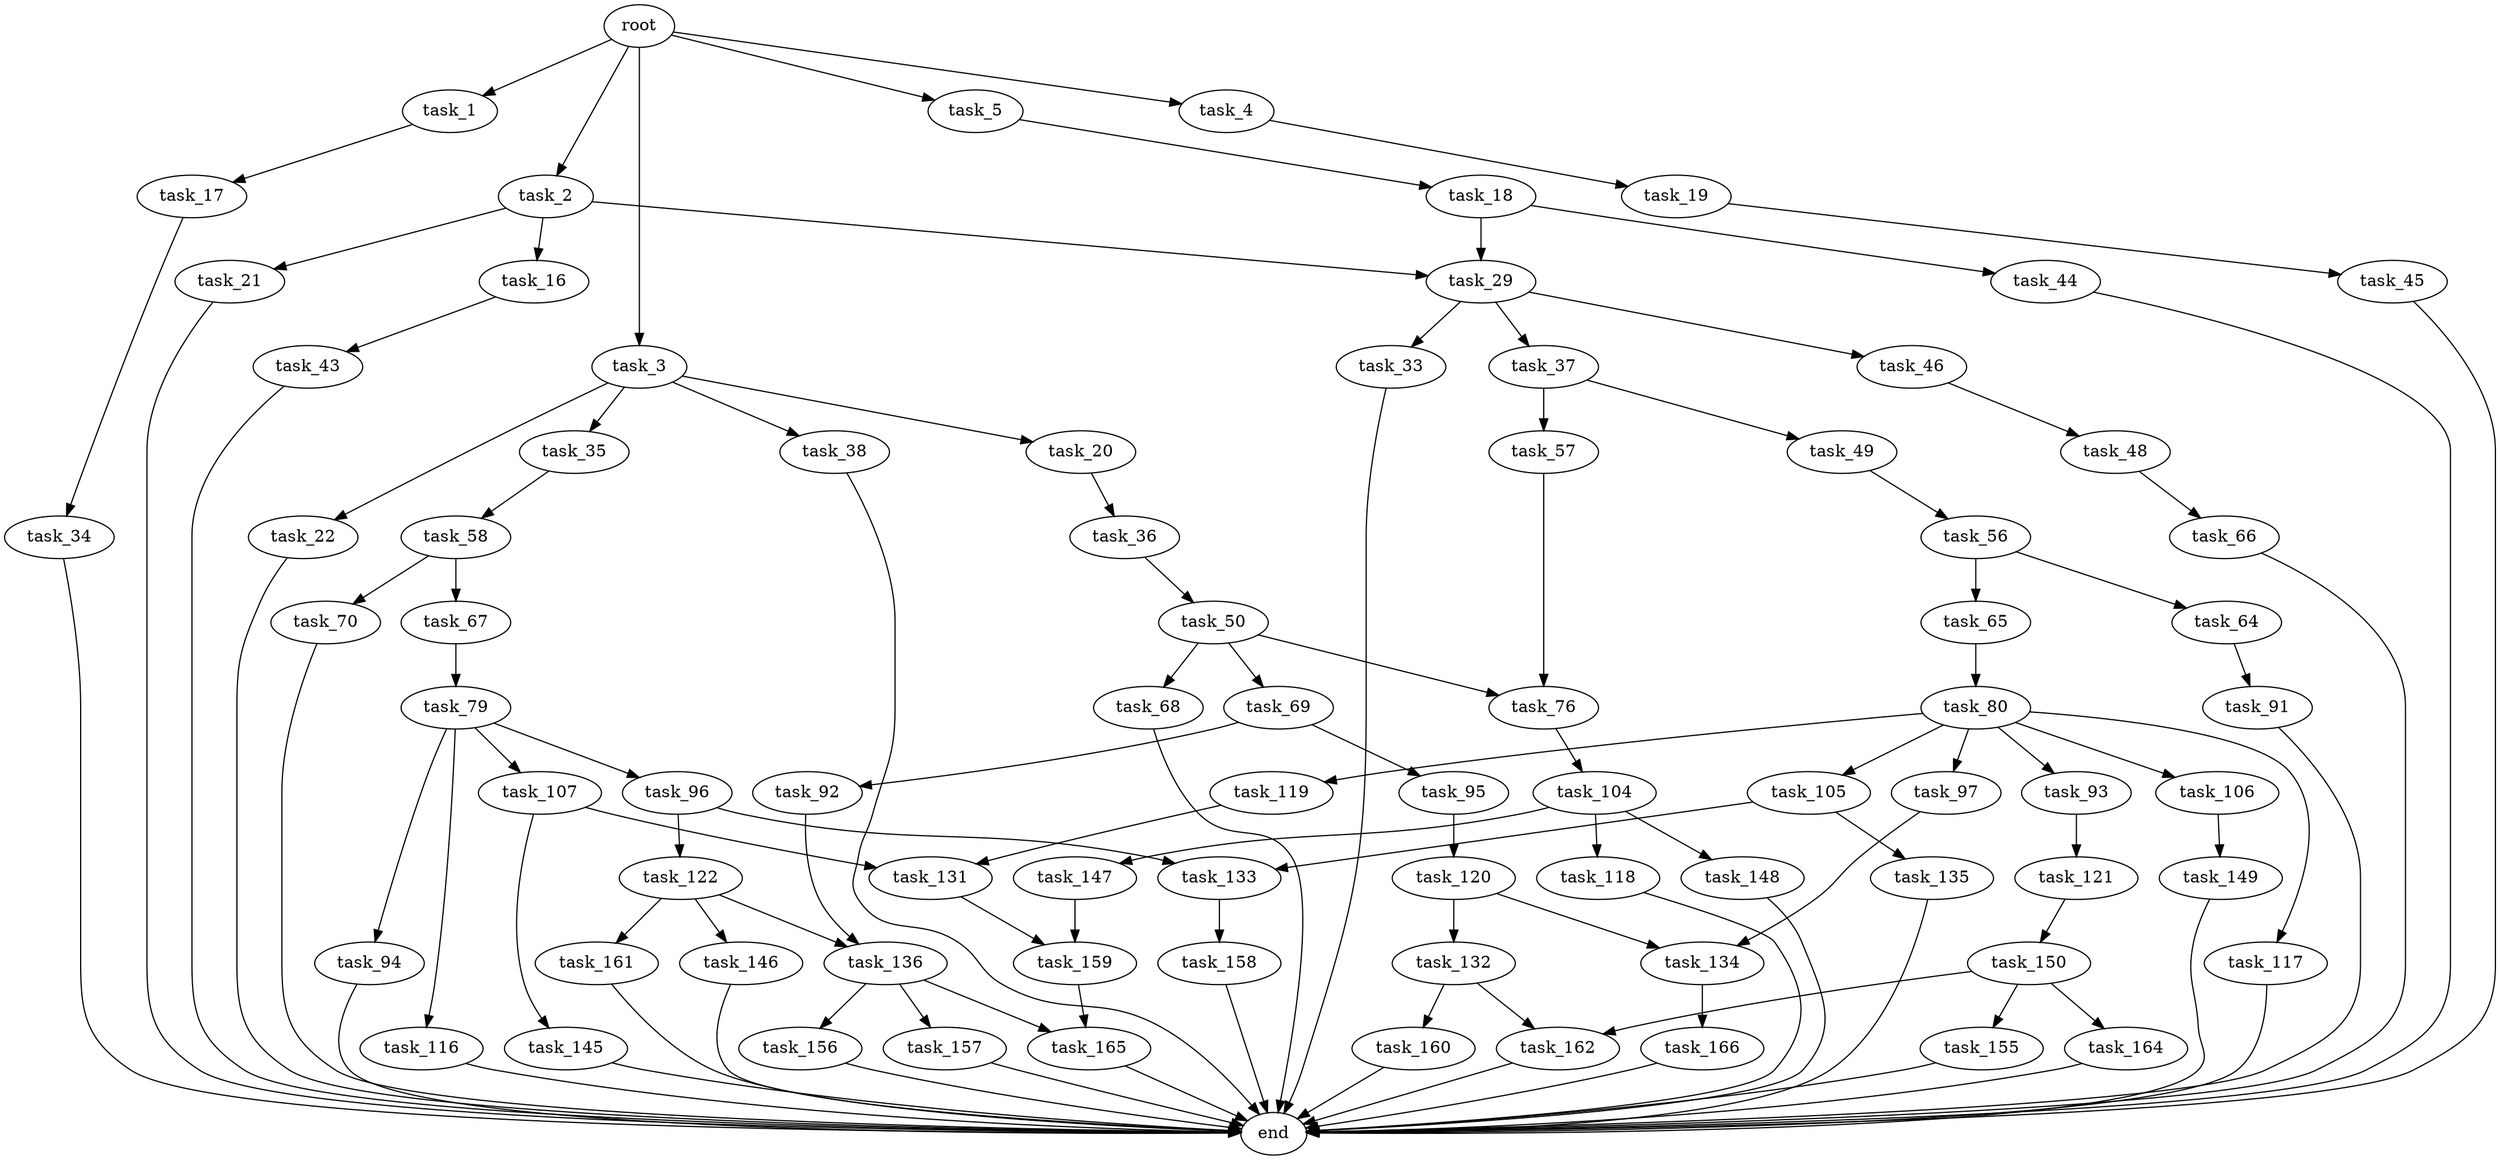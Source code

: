 digraph G {
  root [size="0.000000"];
  task_1 [size="28991029248.000000"];
  task_2 [size="355348219.000000"];
  task_3 [size="33295505656.000000"];
  task_4 [size="9252707838.000000"];
  task_5 [size="18174014722.000000"];
  task_16 [size="294907108058.000000"];
  task_17 [size="10593947683.000000"];
  task_18 [size="24937881371.000000"];
  task_19 [size="10494317904.000000"];
  task_20 [size="134217728000.000000"];
  task_21 [size="4702512901.000000"];
  task_22 [size="8589934592.000000"];
  task_29 [size="87319393434.000000"];
  task_33 [size="3993451436.000000"];
  task_34 [size="32194502678.000000"];
  task_35 [size="857478103.000000"];
  task_36 [size="28991029248.000000"];
  task_37 [size="6133268964.000000"];
  task_38 [size="4583409039.000000"];
  task_43 [size="53256391905.000000"];
  task_44 [size="28991029248.000000"];
  task_45 [size="5721673830.000000"];
  task_46 [size="3512777288.000000"];
  task_48 [size="549755813888.000000"];
  task_49 [size="231928233984.000000"];
  task_50 [size="5171305089.000000"];
  task_56 [size="7914041970.000000"];
  task_57 [size="167747263440.000000"];
  task_58 [size="1120143356.000000"];
  task_64 [size="50376361700.000000"];
  task_65 [size="782757789696.000000"];
  task_66 [size="782757789696.000000"];
  task_67 [size="8589934592.000000"];
  task_68 [size="2931349003.000000"];
  task_69 [size="5165272992.000000"];
  task_70 [size="10304509200.000000"];
  task_76 [size="44221085115.000000"];
  task_79 [size="231928233984.000000"];
  task_80 [size="96966439090.000000"];
  task_91 [size="368293445632.000000"];
  task_92 [size="18989388880.000000"];
  task_93 [size="13032911149.000000"];
  task_94 [size="782757789696.000000"];
  task_95 [size="461454438762.000000"];
  task_96 [size="1071323950.000000"];
  task_97 [size="782757789696.000000"];
  task_104 [size="134217728000.000000"];
  task_105 [size="762989052693.000000"];
  task_106 [size="28991029248.000000"];
  task_107 [size="89680276564.000000"];
  task_116 [size="12830949040.000000"];
  task_117 [size="89264853918.000000"];
  task_118 [size="326193659275.000000"];
  task_119 [size="43327441692.000000"];
  task_120 [size="5142366547.000000"];
  task_121 [size="96718783016.000000"];
  task_122 [size="25357494595.000000"];
  task_131 [size="24391501105.000000"];
  task_132 [size="156754948005.000000"];
  task_133 [size="28991029248.000000"];
  task_134 [size="453719942476.000000"];
  task_135 [size="549755813888.000000"];
  task_136 [size="654253049346.000000"];
  task_145 [size="25137325436.000000"];
  task_146 [size="209970756617.000000"];
  task_147 [size="589528916465.000000"];
  task_148 [size="14197150120.000000"];
  task_149 [size="36551522901.000000"];
  task_150 [size="20802461070.000000"];
  task_155 [size="3079747748.000000"];
  task_156 [size="427654955110.000000"];
  task_157 [size="3102101488.000000"];
  task_158 [size="23228756429.000000"];
  task_159 [size="162608920562.000000"];
  task_160 [size="28991029248.000000"];
  task_161 [size="8589934592.000000"];
  task_162 [size="28749706543.000000"];
  task_164 [size="549755813888.000000"];
  task_165 [size="33395264731.000000"];
  task_166 [size="170232142529.000000"];
  end [size="0.000000"];

  root -> task_1 [size="1.000000"];
  root -> task_2 [size="1.000000"];
  root -> task_3 [size="1.000000"];
  root -> task_4 [size="1.000000"];
  root -> task_5 [size="1.000000"];
  task_1 -> task_17 [size="75497472.000000"];
  task_2 -> task_16 [size="33554432.000000"];
  task_2 -> task_21 [size="33554432.000000"];
  task_2 -> task_29 [size="33554432.000000"];
  task_3 -> task_20 [size="679477248.000000"];
  task_3 -> task_22 [size="679477248.000000"];
  task_3 -> task_35 [size="679477248.000000"];
  task_3 -> task_38 [size="679477248.000000"];
  task_4 -> task_19 [size="411041792.000000"];
  task_5 -> task_18 [size="411041792.000000"];
  task_16 -> task_43 [size="301989888.000000"];
  task_17 -> task_34 [size="301989888.000000"];
  task_18 -> task_29 [size="679477248.000000"];
  task_18 -> task_44 [size="679477248.000000"];
  task_19 -> task_45 [size="209715200.000000"];
  task_20 -> task_36 [size="209715200.000000"];
  task_21 -> end [size="1.000000"];
  task_22 -> end [size="1.000000"];
  task_29 -> task_33 [size="75497472.000000"];
  task_29 -> task_37 [size="75497472.000000"];
  task_29 -> task_46 [size="75497472.000000"];
  task_33 -> end [size="1.000000"];
  task_34 -> end [size="1.000000"];
  task_35 -> task_58 [size="75497472.000000"];
  task_36 -> task_50 [size="75497472.000000"];
  task_37 -> task_49 [size="134217728.000000"];
  task_37 -> task_57 [size="134217728.000000"];
  task_38 -> end [size="1.000000"];
  task_43 -> end [size="1.000000"];
  task_44 -> end [size="1.000000"];
  task_45 -> end [size="1.000000"];
  task_46 -> task_48 [size="75497472.000000"];
  task_48 -> task_66 [size="536870912.000000"];
  task_49 -> task_56 [size="301989888.000000"];
  task_50 -> task_68 [size="301989888.000000"];
  task_50 -> task_69 [size="301989888.000000"];
  task_50 -> task_76 [size="301989888.000000"];
  task_56 -> task_64 [size="209715200.000000"];
  task_56 -> task_65 [size="209715200.000000"];
  task_57 -> task_76 [size="134217728.000000"];
  task_58 -> task_67 [size="75497472.000000"];
  task_58 -> task_70 [size="75497472.000000"];
  task_64 -> task_91 [size="838860800.000000"];
  task_65 -> task_80 [size="679477248.000000"];
  task_66 -> end [size="1.000000"];
  task_67 -> task_79 [size="33554432.000000"];
  task_68 -> end [size="1.000000"];
  task_69 -> task_92 [size="301989888.000000"];
  task_69 -> task_95 [size="301989888.000000"];
  task_70 -> end [size="1.000000"];
  task_76 -> task_104 [size="838860800.000000"];
  task_79 -> task_94 [size="301989888.000000"];
  task_79 -> task_96 [size="301989888.000000"];
  task_79 -> task_107 [size="301989888.000000"];
  task_79 -> task_116 [size="301989888.000000"];
  task_80 -> task_93 [size="209715200.000000"];
  task_80 -> task_97 [size="209715200.000000"];
  task_80 -> task_105 [size="209715200.000000"];
  task_80 -> task_106 [size="209715200.000000"];
  task_80 -> task_117 [size="209715200.000000"];
  task_80 -> task_119 [size="209715200.000000"];
  task_91 -> end [size="1.000000"];
  task_92 -> task_136 [size="411041792.000000"];
  task_93 -> task_121 [size="209715200.000000"];
  task_94 -> end [size="1.000000"];
  task_95 -> task_120 [size="536870912.000000"];
  task_96 -> task_122 [size="33554432.000000"];
  task_96 -> task_133 [size="33554432.000000"];
  task_97 -> task_134 [size="679477248.000000"];
  task_104 -> task_118 [size="209715200.000000"];
  task_104 -> task_147 [size="209715200.000000"];
  task_104 -> task_148 [size="209715200.000000"];
  task_105 -> task_133 [size="536870912.000000"];
  task_105 -> task_135 [size="536870912.000000"];
  task_106 -> task_149 [size="75497472.000000"];
  task_107 -> task_131 [size="75497472.000000"];
  task_107 -> task_145 [size="75497472.000000"];
  task_116 -> end [size="1.000000"];
  task_117 -> end [size="1.000000"];
  task_118 -> end [size="1.000000"];
  task_119 -> task_131 [size="33554432.000000"];
  task_120 -> task_132 [size="301989888.000000"];
  task_120 -> task_134 [size="301989888.000000"];
  task_121 -> task_150 [size="75497472.000000"];
  task_122 -> task_136 [size="536870912.000000"];
  task_122 -> task_146 [size="536870912.000000"];
  task_122 -> task_161 [size="536870912.000000"];
  task_131 -> task_159 [size="536870912.000000"];
  task_132 -> task_160 [size="134217728.000000"];
  task_132 -> task_162 [size="134217728.000000"];
  task_133 -> task_158 [size="75497472.000000"];
  task_134 -> task_166 [size="301989888.000000"];
  task_135 -> end [size="1.000000"];
  task_136 -> task_156 [size="411041792.000000"];
  task_136 -> task_157 [size="411041792.000000"];
  task_136 -> task_165 [size="411041792.000000"];
  task_145 -> end [size="1.000000"];
  task_146 -> end [size="1.000000"];
  task_147 -> task_159 [size="679477248.000000"];
  task_148 -> end [size="1.000000"];
  task_149 -> end [size="1.000000"];
  task_150 -> task_155 [size="838860800.000000"];
  task_150 -> task_162 [size="838860800.000000"];
  task_150 -> task_164 [size="838860800.000000"];
  task_155 -> end [size="1.000000"];
  task_156 -> end [size="1.000000"];
  task_157 -> end [size="1.000000"];
  task_158 -> end [size="1.000000"];
  task_159 -> task_165 [size="134217728.000000"];
  task_160 -> end [size="1.000000"];
  task_161 -> end [size="1.000000"];
  task_162 -> end [size="1.000000"];
  task_164 -> end [size="1.000000"];
  task_165 -> end [size="1.000000"];
  task_166 -> end [size="1.000000"];
}
